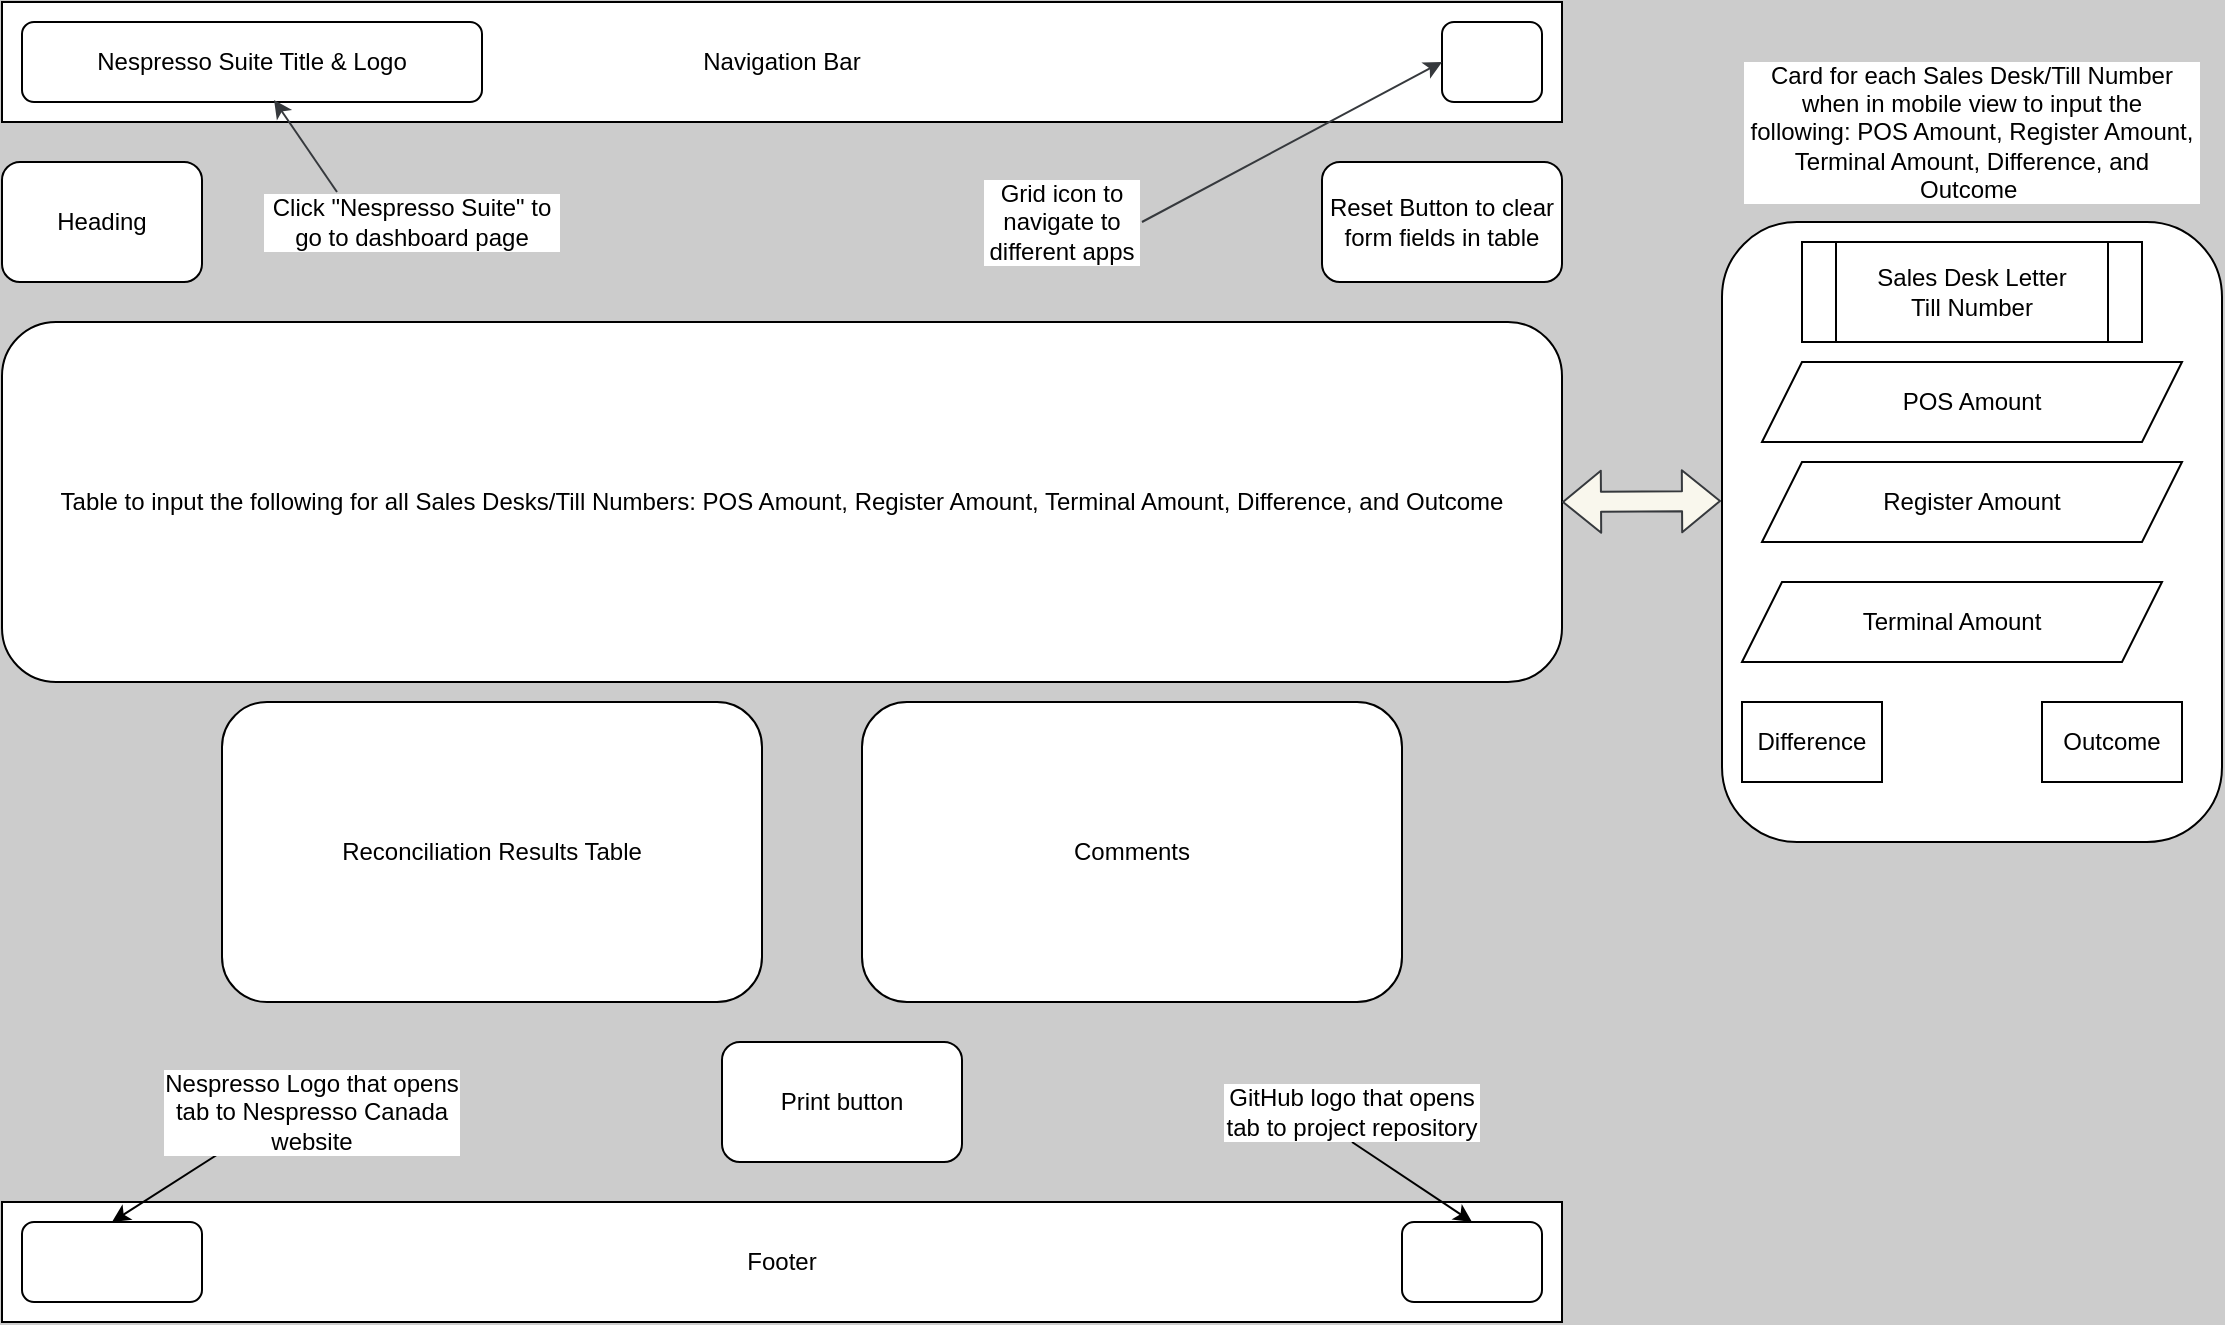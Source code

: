 <mxfile>
    <diagram id="RxPv6xupyiPjXx5Fq1Mp" name="Card Reconciliation">
        <mxGraphModel dx="780" dy="779" grid="1" gridSize="10" guides="1" tooltips="1" connect="1" arrows="1" fold="1" page="1" pageScale="1" pageWidth="850" pageHeight="1100" background="#CCCCCC" math="0" shadow="0">
            <root>
                <mxCell id="0"/>
                <mxCell id="1" parent="0"/>
                <mxCell id="2" value="Navigation Bar" style="rounded=0;whiteSpace=wrap;html=1;" parent="1" vertex="1">
                    <mxGeometry x="20" y="20" width="780" height="60" as="geometry"/>
                </mxCell>
                <mxCell id="3" value="Footer" style="rounded=0;whiteSpace=wrap;html=1;" parent="1" vertex="1">
                    <mxGeometry x="20" y="620" width="780" height="60" as="geometry"/>
                </mxCell>
                <mxCell id="rbakoWBd-FfG9HpFcR_M-4" value="Table to input the following for all Sales Desks/Till Numbers: POS Amount, Register Amount, Terminal Amount, Difference, and Outcome" style="rounded=1;whiteSpace=wrap;html=1;" parent="1" vertex="1">
                    <mxGeometry x="20" y="180" width="780" height="180" as="geometry"/>
                </mxCell>
                <mxCell id="rbakoWBd-FfG9HpFcR_M-5" value="Heading" style="rounded=1;whiteSpace=wrap;html=1;" parent="1" vertex="1">
                    <mxGeometry x="20" y="100" width="100" height="60" as="geometry"/>
                </mxCell>
                <mxCell id="rbakoWBd-FfG9HpFcR_M-6" value="Reset Button to clear form fields in table" style="rounded=1;whiteSpace=wrap;html=1;" parent="1" vertex="1">
                    <mxGeometry x="680" y="100" width="120" height="60" as="geometry"/>
                </mxCell>
                <mxCell id="rbakoWBd-FfG9HpFcR_M-7" value="Reconciliation Results Table" style="rounded=1;whiteSpace=wrap;html=1;" parent="1" vertex="1">
                    <mxGeometry x="130" y="370" width="270" height="150" as="geometry"/>
                </mxCell>
                <mxCell id="rbakoWBd-FfG9HpFcR_M-8" value="" style="rounded=1;whiteSpace=wrap;html=1;" parent="1" vertex="1">
                    <mxGeometry x="740" y="30" width="50" height="40" as="geometry"/>
                </mxCell>
                <mxCell id="rbakoWBd-FfG9HpFcR_M-9" value="Nespresso Suite Title &amp;amp; Logo" style="rounded=1;whiteSpace=wrap;html=1;" parent="1" vertex="1">
                    <mxGeometry x="30" y="30" width="230" height="40" as="geometry"/>
                </mxCell>
                <mxCell id="rbakoWBd-FfG9HpFcR_M-11" style="edgeStyle=none;html=1;exitX=1;exitY=0.5;exitDx=0;exitDy=0;entryX=0;entryY=0.5;entryDx=0;entryDy=0;labelBorderColor=#FFFFFF;textShadow=1;fillColor=#f9f7ed;strokeColor=#36393d;" parent="1" source="rbakoWBd-FfG9HpFcR_M-10" target="rbakoWBd-FfG9HpFcR_M-8" edge="1">
                    <mxGeometry relative="1" as="geometry"/>
                </mxCell>
                <mxCell id="rbakoWBd-FfG9HpFcR_M-10" value="Grid icon to navigate to different apps" style="text;html=1;align=center;verticalAlign=middle;whiteSpace=wrap;rounded=0;labelBackgroundColor=#FFFFFF;" parent="1" vertex="1">
                    <mxGeometry x="510" y="100" width="80" height="60" as="geometry"/>
                </mxCell>
                <mxCell id="rbakoWBd-FfG9HpFcR_M-12" value="Click &quot;Nespresso Suite&quot; to go to dashboard page" style="text;html=1;align=center;verticalAlign=middle;whiteSpace=wrap;rounded=0;labelBackgroundColor=#FFFFFF;" parent="1" vertex="1">
                    <mxGeometry x="150" y="115" width="150" height="30" as="geometry"/>
                </mxCell>
                <mxCell id="rbakoWBd-FfG9HpFcR_M-13" style="edgeStyle=none;html=1;exitX=0.25;exitY=0;exitDx=0;exitDy=0;entryX=0.548;entryY=0.975;entryDx=0;entryDy=0;entryPerimeter=0;labelBorderColor=#FFFFFF;textShadow=1;fillColor=#f9f7ed;strokeColor=#36393d;" parent="1" source="rbakoWBd-FfG9HpFcR_M-12" target="rbakoWBd-FfG9HpFcR_M-9" edge="1">
                    <mxGeometry relative="1" as="geometry"/>
                </mxCell>
                <mxCell id="fxsCdmerDWngy6YxazjO-3" value="" style="rounded=1;whiteSpace=wrap;html=1;" parent="1" vertex="1">
                    <mxGeometry x="880" y="130" width="250" height="310" as="geometry"/>
                </mxCell>
                <mxCell id="fxsCdmerDWngy6YxazjO-4" value="POS Amount" style="shape=parallelogram;perimeter=parallelogramPerimeter;whiteSpace=wrap;html=1;fixedSize=1;strokeColor=default;align=center;verticalAlign=middle;fontFamily=Helvetica;fontSize=12;fontColor=default;fillColor=default;" parent="1" vertex="1">
                    <mxGeometry x="900" y="200" width="210" height="40" as="geometry"/>
                </mxCell>
                <mxCell id="fxsCdmerDWngy6YxazjO-6" value="Register Amount" style="shape=parallelogram;perimeter=parallelogramPerimeter;whiteSpace=wrap;html=1;fixedSize=1;strokeColor=default;align=center;verticalAlign=middle;fontFamily=Helvetica;fontSize=12;fontColor=default;fillColor=default;" parent="1" vertex="1">
                    <mxGeometry x="900" y="250" width="210" height="40" as="geometry"/>
                </mxCell>
                <mxCell id="fxsCdmerDWngy6YxazjO-7" value="Terminal Amount" style="shape=parallelogram;perimeter=parallelogramPerimeter;whiteSpace=wrap;html=1;fixedSize=1;strokeColor=default;align=center;verticalAlign=middle;fontFamily=Helvetica;fontSize=12;fontColor=default;fillColor=default;" parent="1" vertex="1">
                    <mxGeometry x="890" y="310" width="210" height="40" as="geometry"/>
                </mxCell>
                <mxCell id="fxsCdmerDWngy6YxazjO-9" value="Sales Desk Letter&lt;div&gt;Till Number&lt;/div&gt;" style="shape=process;whiteSpace=wrap;html=1;backgroundOutline=1;" parent="1" vertex="1">
                    <mxGeometry x="920" y="140" width="170" height="50" as="geometry"/>
                </mxCell>
                <mxCell id="fxsCdmerDWngy6YxazjO-13" value="Difference" style="rounded=0;whiteSpace=wrap;html=1;" parent="1" vertex="1">
                    <mxGeometry x="890" y="370" width="70" height="40" as="geometry"/>
                </mxCell>
                <mxCell id="fxsCdmerDWngy6YxazjO-14" value="Outcome" style="rounded=0;whiteSpace=wrap;html=1;" parent="1" vertex="1">
                    <mxGeometry x="1040" y="370" width="70" height="40" as="geometry"/>
                </mxCell>
                <mxCell id="fxsCdmerDWngy6YxazjO-16" value="Card for each Sales Desk/Till Number when in mobile view to input the following:&amp;nbsp;&lt;span style=&quot;color: rgb(0, 0, 0);&quot;&gt;POS Amount, Register Amount, Terminal Amount, Difference, and Outcome&lt;/span&gt;&amp;nbsp;" style="text;html=1;align=center;verticalAlign=middle;whiteSpace=wrap;rounded=0;labelBackgroundColor=#FFFFFF;" parent="1" vertex="1">
                    <mxGeometry x="890" y="70" width="230" height="30" as="geometry"/>
                </mxCell>
                <mxCell id="fxsCdmerDWngy6YxazjO-17" value="" style="shape=flexArrow;endArrow=classic;startArrow=classic;html=1;exitX=1;exitY=0.5;exitDx=0;exitDy=0;entryX=-0.002;entryY=0.45;entryDx=0;entryDy=0;entryPerimeter=0;labelBorderColor=#FFFFFF;fillColor=#f9f7ed;fillStyle=auto;strokeColor=#36393d;" parent="1" source="rbakoWBd-FfG9HpFcR_M-4" target="fxsCdmerDWngy6YxazjO-3" edge="1">
                    <mxGeometry width="100" height="100" relative="1" as="geometry">
                        <mxPoint x="780" y="320" as="sourcePoint"/>
                        <mxPoint x="870" y="300" as="targetPoint"/>
                    </mxGeometry>
                </mxCell>
                <mxCell id="4" value="" style="rounded=1;whiteSpace=wrap;html=1;" parent="1" vertex="1">
                    <mxGeometry x="30" y="630" width="90" height="40" as="geometry"/>
                </mxCell>
                <mxCell id="5" value="" style="rounded=1;whiteSpace=wrap;html=1;" parent="1" vertex="1">
                    <mxGeometry x="720" y="630" width="70" height="40" as="geometry"/>
                </mxCell>
                <mxCell id="6" style="edgeStyle=none;html=1;exitX=0.25;exitY=1;exitDx=0;exitDy=0;entryX=0.5;entryY=0;entryDx=0;entryDy=0;" parent="1" source="7" target="4" edge="1">
                    <mxGeometry relative="1" as="geometry"/>
                </mxCell>
                <mxCell id="7" value="Nespresso Logo that opens tab to Nespresso Canada website" style="text;html=1;align=center;verticalAlign=middle;whiteSpace=wrap;rounded=0;labelBackgroundColor=#FFFFFF;" parent="1" vertex="1">
                    <mxGeometry x="100" y="560" width="150" height="30" as="geometry"/>
                </mxCell>
                <mxCell id="8" style="edgeStyle=none;html=1;exitX=0.5;exitY=1;exitDx=0;exitDy=0;entryX=0.5;entryY=0;entryDx=0;entryDy=0;" parent="1" source="9" target="5" edge="1">
                    <mxGeometry relative="1" as="geometry"/>
                </mxCell>
                <mxCell id="9" value="GitHub logo that opens tab to project repository" style="text;html=1;align=center;verticalAlign=middle;whiteSpace=wrap;rounded=0;labelBackgroundColor=#FFFFFF;" parent="1" vertex="1">
                    <mxGeometry x="630" y="560" width="130" height="30" as="geometry"/>
                </mxCell>
                <mxCell id="10" value="Print button" style="rounded=1;whiteSpace=wrap;html=1;" vertex="1" parent="1">
                    <mxGeometry x="380" y="540" width="120" height="60" as="geometry"/>
                </mxCell>
                <mxCell id="11" value="Comments" style="rounded=1;whiteSpace=wrap;html=1;" vertex="1" parent="1">
                    <mxGeometry x="450" y="370" width="270" height="150" as="geometry"/>
                </mxCell>
            </root>
        </mxGraphModel>
    </diagram>
</mxfile>